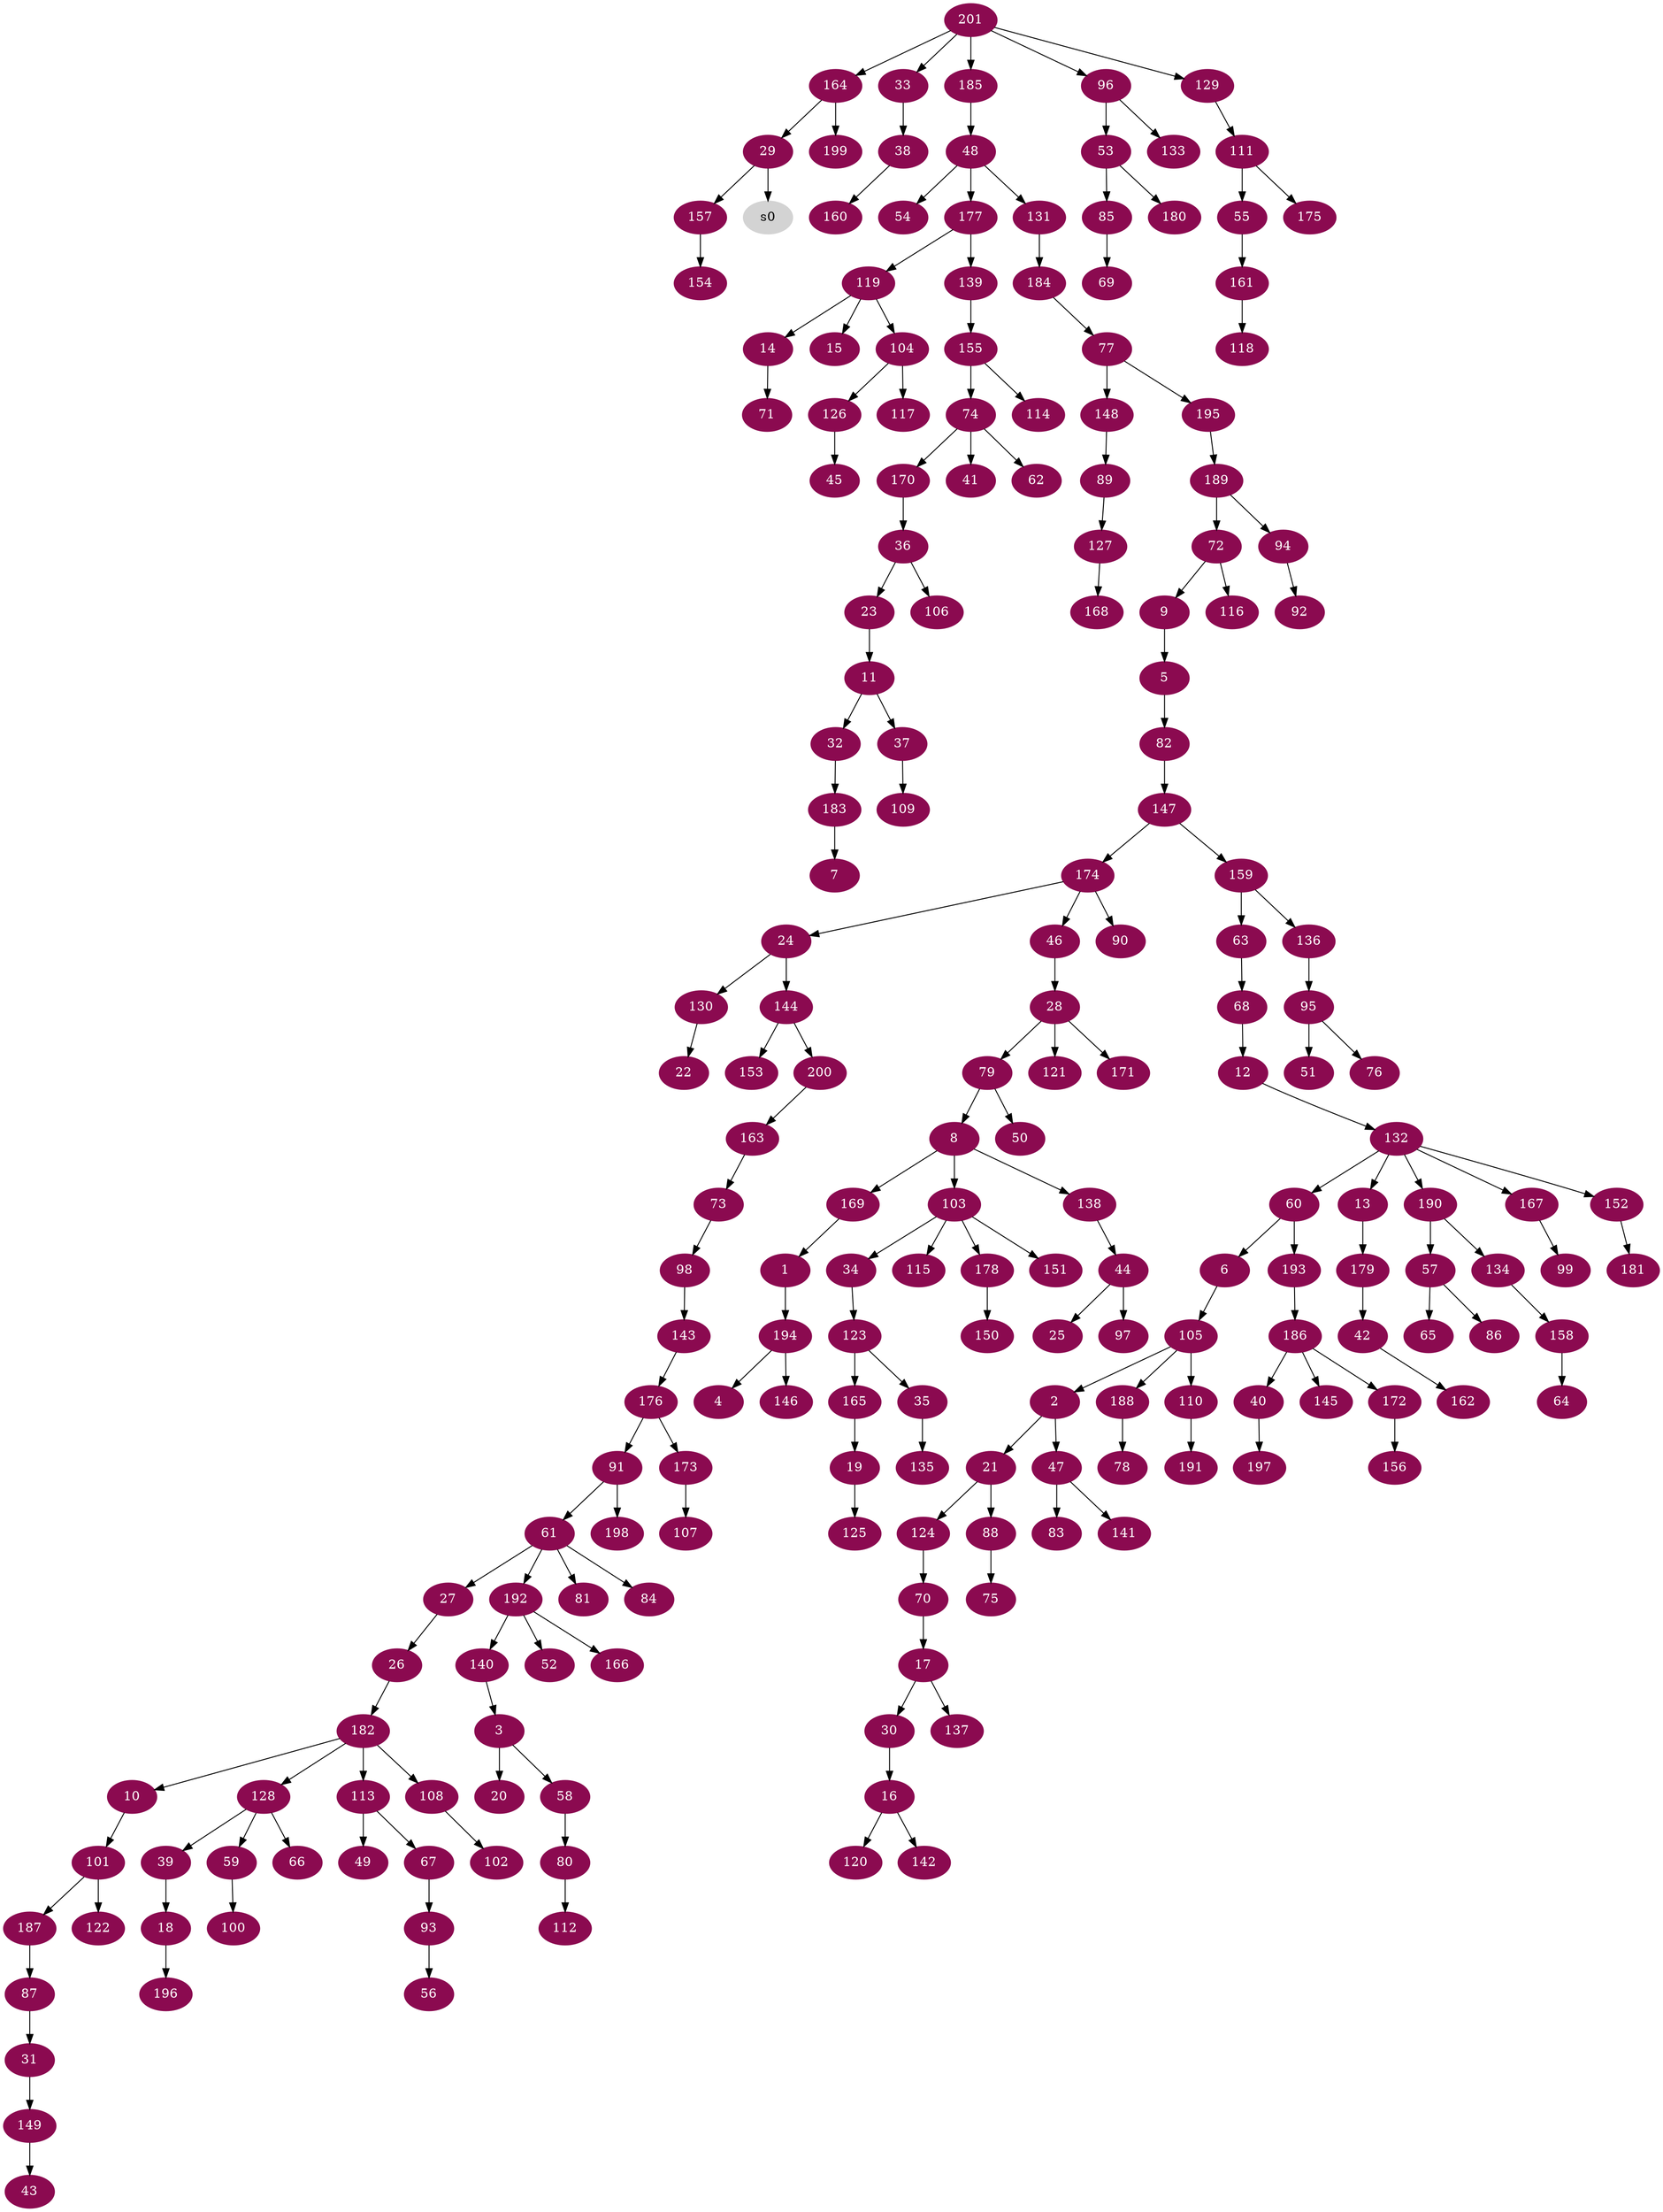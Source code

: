 digraph G {
node [color=deeppink4, style=filled, fontcolor=white];
169 -> 1;
105 -> 2;
140 -> 3;
194 -> 4;
9 -> 5;
60 -> 6;
183 -> 7;
79 -> 8;
72 -> 9;
182 -> 10;
23 -> 11;
68 -> 12;
132 -> 13;
119 -> 14;
119 -> 15;
30 -> 16;
70 -> 17;
39 -> 18;
165 -> 19;
3 -> 20;
2 -> 21;
130 -> 22;
36 -> 23;
174 -> 24;
44 -> 25;
27 -> 26;
61 -> 27;
46 -> 28;
164 -> 29;
17 -> 30;
87 -> 31;
11 -> 32;
201 -> 33;
103 -> 34;
123 -> 35;
170 -> 36;
11 -> 37;
33 -> 38;
128 -> 39;
186 -> 40;
74 -> 41;
179 -> 42;
149 -> 43;
138 -> 44;
126 -> 45;
174 -> 46;
2 -> 47;
185 -> 48;
113 -> 49;
79 -> 50;
95 -> 51;
192 -> 52;
96 -> 53;
48 -> 54;
111 -> 55;
93 -> 56;
190 -> 57;
3 -> 58;
128 -> 59;
132 -> 60;
91 -> 61;
74 -> 62;
159 -> 63;
158 -> 64;
57 -> 65;
128 -> 66;
113 -> 67;
63 -> 68;
85 -> 69;
124 -> 70;
14 -> 71;
189 -> 72;
163 -> 73;
155 -> 74;
88 -> 75;
95 -> 76;
184 -> 77;
188 -> 78;
28 -> 79;
58 -> 80;
61 -> 81;
5 -> 82;
47 -> 83;
61 -> 84;
53 -> 85;
57 -> 86;
187 -> 87;
21 -> 88;
148 -> 89;
174 -> 90;
176 -> 91;
94 -> 92;
67 -> 93;
189 -> 94;
136 -> 95;
201 -> 96;
44 -> 97;
73 -> 98;
167 -> 99;
59 -> 100;
10 -> 101;
108 -> 102;
8 -> 103;
119 -> 104;
6 -> 105;
36 -> 106;
173 -> 107;
182 -> 108;
37 -> 109;
105 -> 110;
129 -> 111;
80 -> 112;
182 -> 113;
155 -> 114;
103 -> 115;
72 -> 116;
104 -> 117;
161 -> 118;
177 -> 119;
16 -> 120;
28 -> 121;
101 -> 122;
34 -> 123;
21 -> 124;
19 -> 125;
104 -> 126;
89 -> 127;
182 -> 128;
201 -> 129;
24 -> 130;
48 -> 131;
12 -> 132;
96 -> 133;
190 -> 134;
35 -> 135;
159 -> 136;
17 -> 137;
8 -> 138;
177 -> 139;
192 -> 140;
47 -> 141;
16 -> 142;
98 -> 143;
24 -> 144;
186 -> 145;
194 -> 146;
82 -> 147;
77 -> 148;
31 -> 149;
178 -> 150;
103 -> 151;
132 -> 152;
144 -> 153;
157 -> 154;
139 -> 155;
172 -> 156;
29 -> 157;
134 -> 158;
147 -> 159;
38 -> 160;
55 -> 161;
42 -> 162;
200 -> 163;
201 -> 164;
123 -> 165;
192 -> 166;
132 -> 167;
127 -> 168;
8 -> 169;
74 -> 170;
28 -> 171;
186 -> 172;
176 -> 173;
147 -> 174;
111 -> 175;
143 -> 176;
48 -> 177;
103 -> 178;
13 -> 179;
53 -> 180;
152 -> 181;
26 -> 182;
32 -> 183;
131 -> 184;
201 -> 185;
193 -> 186;
101 -> 187;
105 -> 188;
195 -> 189;
132 -> 190;
110 -> 191;
61 -> 192;
60 -> 193;
1 -> 194;
77 -> 195;
18 -> 196;
40 -> 197;
91 -> 198;
164 -> 199;
144 -> 200;
node [color=lightgrey, style=filled, fontcolor=black];
29 -> s0;
}
